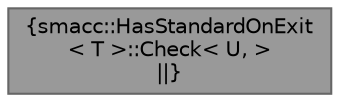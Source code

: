digraph "smacc::HasStandardOnExit&lt; T &gt;::Check&lt; U, &gt;"
{
 // LATEX_PDF_SIZE
  bgcolor="transparent";
  edge [fontname=Helvetica,fontsize=10,labelfontname=Helvetica,labelfontsize=10];
  node [fontname=Helvetica,fontsize=10,shape=box,height=0.2,width=0.4];
  Node1 [label="{smacc::HasStandardOnExit\l\< T \>::Check\< U, \>\n||}",height=0.2,width=0.4,color="gray40", fillcolor="grey60", style="filled", fontcolor="black",tooltip=" "];
}
